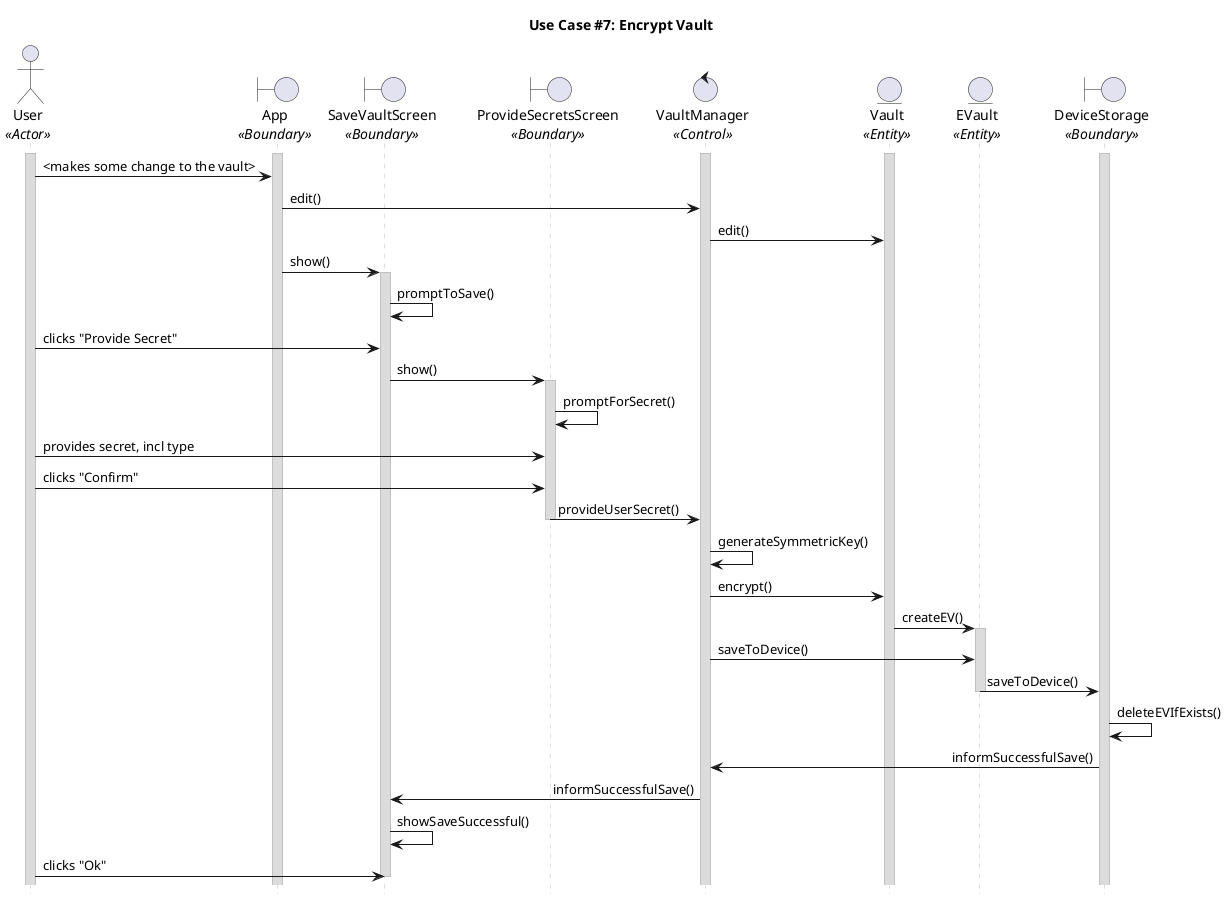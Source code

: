 @startuml uc07
title "Use Case #7: Encrypt Vault"

'Styling goes here
hide footbox
skinparam stereotypePosition bottom
skinparam sequenceMessageAlign direction
skinparam sequence {
	LifeLineBorderColor #Silver
	LifeLineBackgroundColor #Gainsboro
}

'Setup the objects involved here
actor User as u <<Actor>>
boundary App as a <<Boundary>>
boundary SaveVaultScreen as svs <<Boundary>>
boundary ProvideSecretsScreen as pss <<Boundary>>
control VaultManager as vm <<Control>>
entity Vault as v <<Entity>>
entity EVault as ev <<Entity>>
boundary DeviceStorage as ds <<Boundary>>

'Setup persistent objects here
activate u
activate a
activate vm
activate ds
activate v

'--- FLOW OF CONTROL STARTS HERE ---
'The user makes a change to the vault in some way.
u -> a: <makes some change to the vault>
a -> vm: edit()
vm -> v: edit()

'The user is prompted to provide a secret; can differ from the one previously provided.
a -> svs: show()
activate svs
svs -> svs: promptToSave()
u -> svs: clicks "Provide Secret"
svs -> pss: show()
activate pss
pss -> pss: promptForSecret()

'The user provides a secret to encrypt the vault with.
u -> pss: provides secret, incl type
u -> pss: clicks "Confirm"
pss -> vm: provideUserSecret()
deactivate pss

'The device transforms the secret into an equivalent symmetric key.
vm -> vm: generateSymmetricKey()

'The symmetric key is used to encrypt the contents of the vault.
vm -> v: encrypt()
v -> ev: createEV()
activate ev

'The encrypted vault is saved to local device storage.
vm -> ev: saveToDevice()
ev -> ds: saveToDevice()
deactivate ev

'The old vault is deleted, if one already exists.
ds -> ds: deleteEVIfExists()

'Cleanup
ds -> vm: informSuccessfulSave()
vm -> svs: informSuccessfulSave()
svs -> svs: showSaveSuccessful()
u -> svs: clicks "Ok"
deactivate svs
'--- FLOW OF CONTROL ENDS HERE   ---

@enduml
